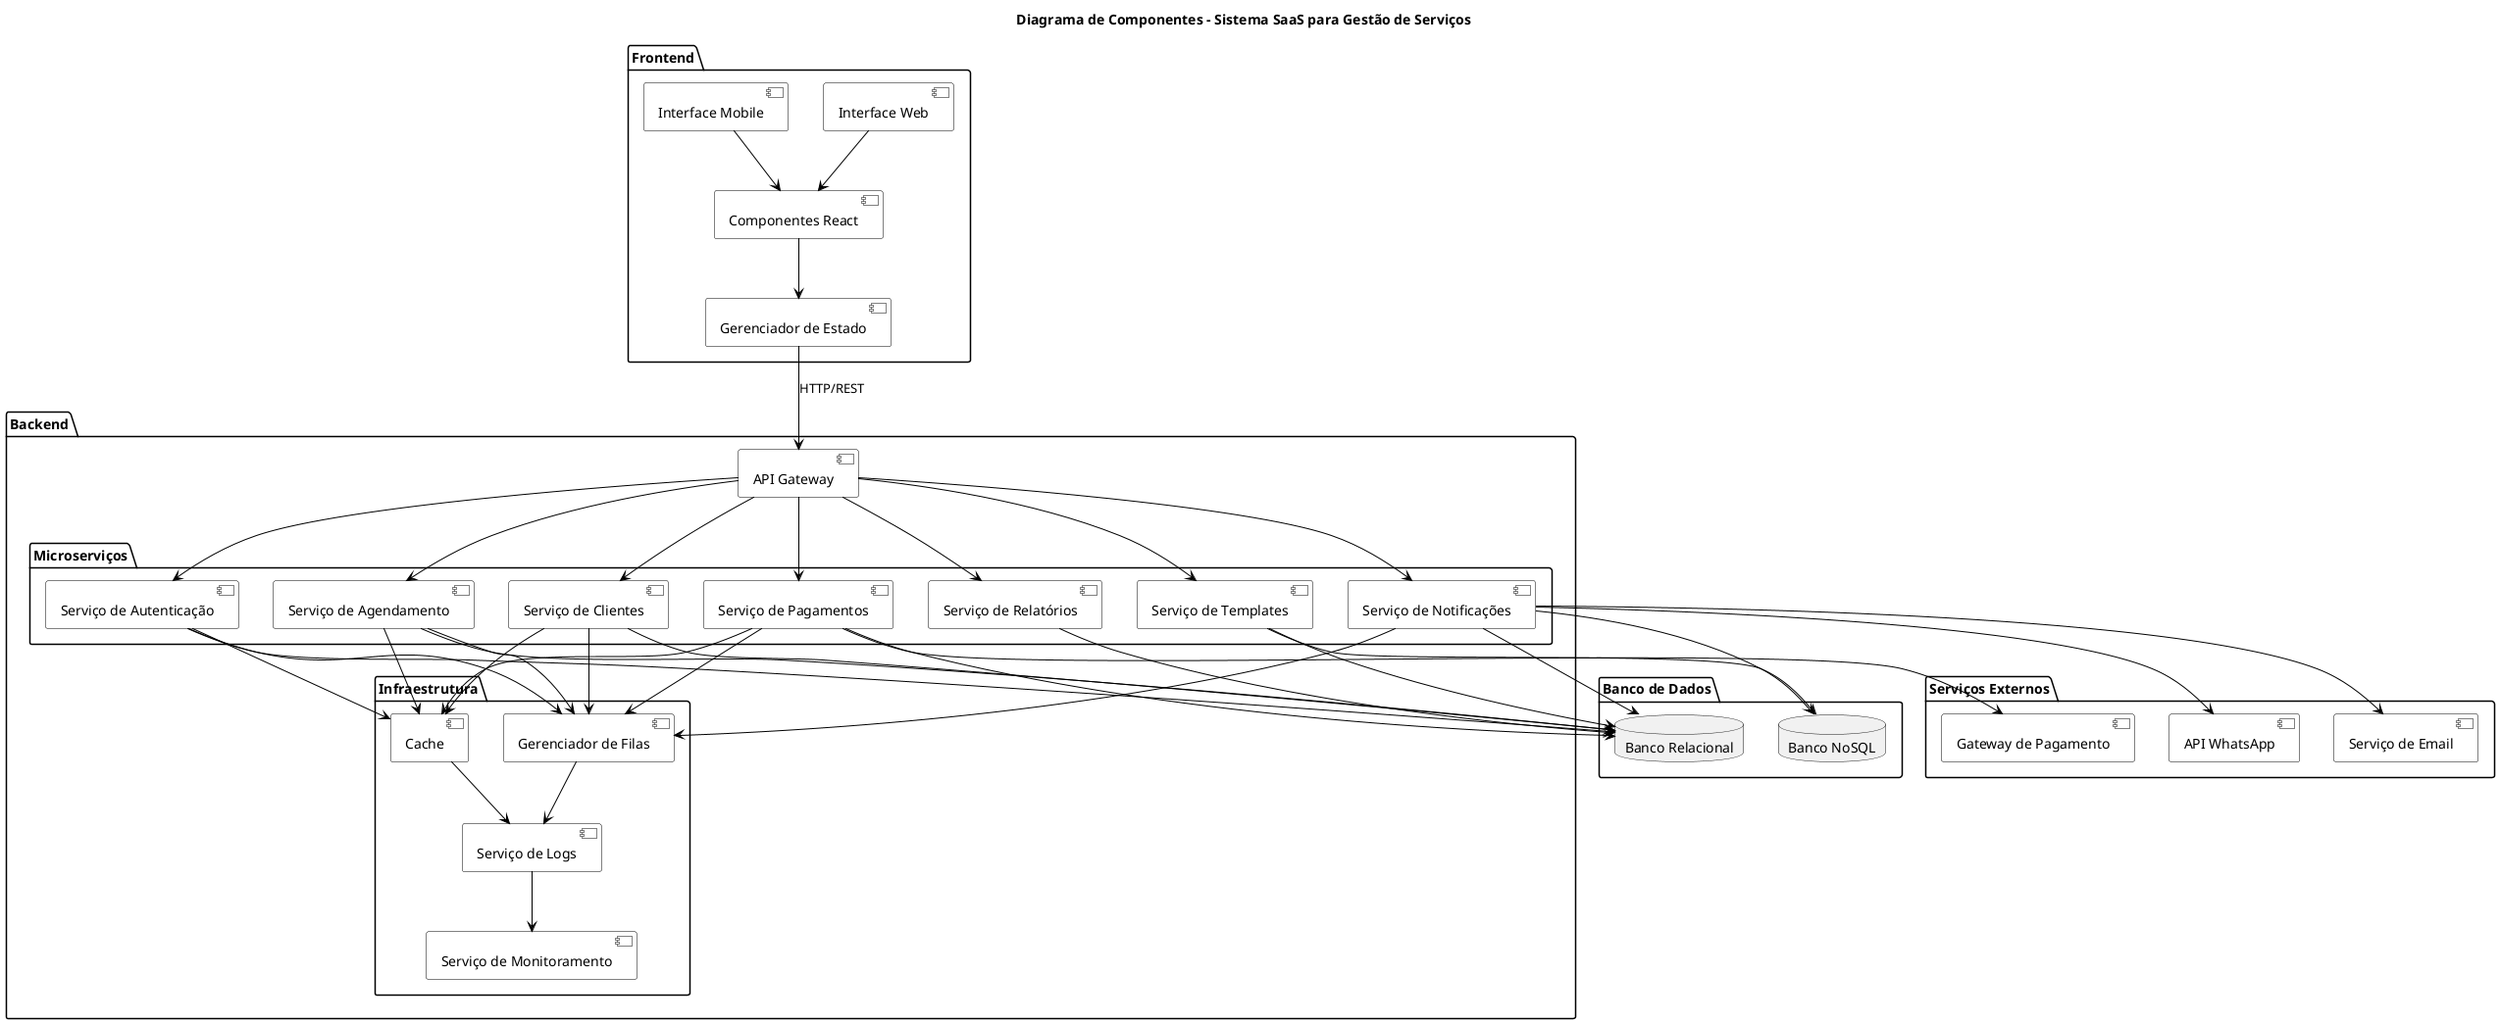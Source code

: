 @startuml Diagrama de Componentes - Sistema SaaS para Gestão de Serviços

skinparam componentStyle uml2
skinparam component {
  BackgroundColor white
  BorderColor black
  ArrowColor black
}

title Diagrama de Componentes - Sistema SaaS para Gestão de Serviços

package "Frontend" {
  [Interface Web] as WebUI
  [Interface Mobile] as MobileUI
  [Componentes React] as ReactComponents
  [Gerenciador de Estado] as StateManager
}

package "Backend" {
  [API Gateway] as APIGateway
  
  package "Microserviços" {
    [Serviço de Autenticação] as AuthService
    [Serviço de Agendamento] as ScheduleService
    [Serviço de Clientes] as ClientService
    [Serviço de Pagamentos] as PaymentService
    [Serviço de Notificações] as NotificationService
    [Serviço de Templates] as TemplateService
    [Serviço de Relatórios] as ReportService
  }
  
  package "Infraestrutura" {
    [Gerenciador de Filas] as QueueManager
    [Cache] as Cache
    [Serviço de Logs] as LogService
    [Serviço de Monitoramento] as MonitoringService
  }
}

package "Banco de Dados" {
  database "Banco Relacional" as RelationalDB
  database "Banco NoSQL" as NoSQLDB
}

package "Serviços Externos" {
  [API WhatsApp] as WhatsAppAPI
  [Gateway de Pagamento] as PaymentGateway
  [Serviço de Email] as EmailService
}

' Conexões Frontend
WebUI --> ReactComponents
MobileUI --> ReactComponents
ReactComponents --> StateManager
StateManager --> APIGateway : HTTP/REST

' Conexões Backend
APIGateway --> AuthService
APIGateway --> ScheduleService
APIGateway --> ClientService
APIGateway --> PaymentService
APIGateway --> NotificationService
APIGateway --> TemplateService
APIGateway --> ReportService

' Conexões Microserviços
AuthService --> QueueManager
ScheduleService --> QueueManager
ClientService --> QueueManager
PaymentService --> QueueManager
NotificationService --> QueueManager

AuthService --> Cache
ScheduleService --> Cache
ClientService --> Cache
PaymentService --> Cache

' Conexões Banco de Dados
AuthService --> RelationalDB
ScheduleService --> RelationalDB
ClientService --> RelationalDB
PaymentService --> RelationalDB
NotificationService --> RelationalDB
TemplateService --> RelationalDB
ReportService --> RelationalDB

TemplateService --> NoSQLDB
NotificationService --> NoSQLDB

' Conexões Serviços Externos
NotificationService --> WhatsAppAPI
NotificationService --> EmailService
PaymentService --> PaymentGateway

' Conexões Infraestrutura
QueueManager --> LogService
Cache --> LogService
LogService --> MonitoringService

@enduml